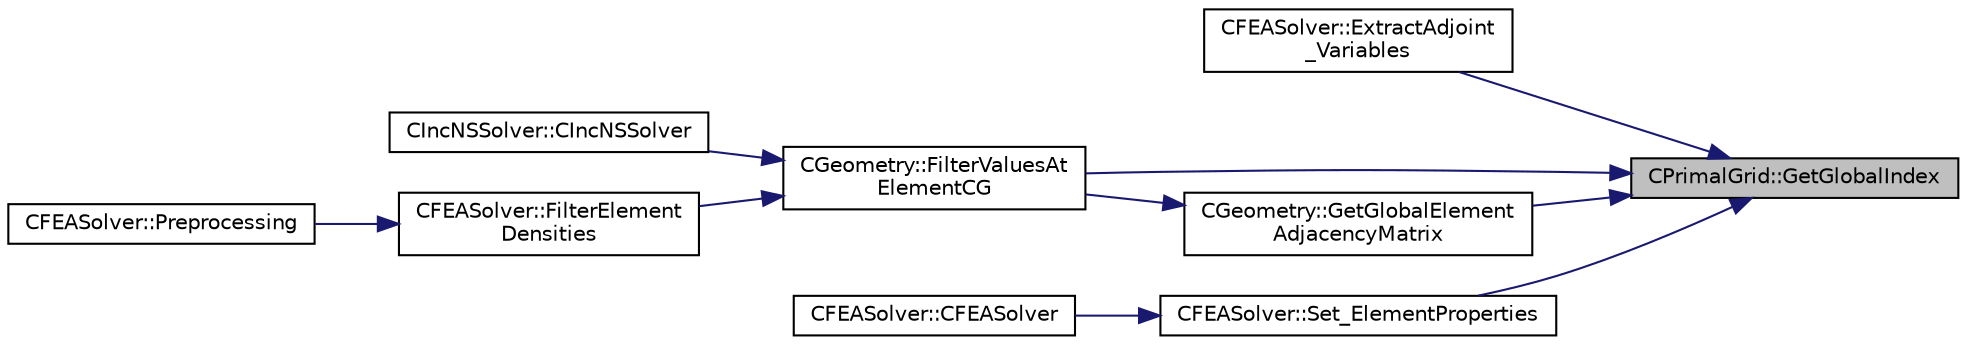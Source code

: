 digraph "CPrimalGrid::GetGlobalIndex"
{
 // LATEX_PDF_SIZE
  edge [fontname="Helvetica",fontsize="10",labelfontname="Helvetica",labelfontsize="10"];
  node [fontname="Helvetica",fontsize="10",shape=record];
  rankdir="RL";
  Node1 [label="CPrimalGrid::GetGlobalIndex",height=0.2,width=0.4,color="black", fillcolor="grey75", style="filled", fontcolor="black",tooltip="Get the element global index in a parallel computation."];
  Node1 -> Node2 [dir="back",color="midnightblue",fontsize="10",style="solid",fontname="Helvetica"];
  Node2 [label="CFEASolver::ExtractAdjoint\l_Variables",height=0.2,width=0.4,color="black", fillcolor="white", style="filled",URL="$classCFEASolver.html#a6dcdd292eefa3b65d98bfa524f56a274",tooltip="A virtual member."];
  Node1 -> Node3 [dir="back",color="midnightblue",fontsize="10",style="solid",fontname="Helvetica"];
  Node3 [label="CGeometry::FilterValuesAt\lElementCG",height=0.2,width=0.4,color="black", fillcolor="white", style="filled",URL="$classCGeometry.html#a286b6e2cc2011e9753a308a318a0611c",tooltip="Filter values given at the element CG by performing a weighted average over a radial neighbourhood."];
  Node3 -> Node4 [dir="back",color="midnightblue",fontsize="10",style="solid",fontname="Helvetica"];
  Node4 [label="CIncNSSolver::CIncNSSolver",height=0.2,width=0.4,color="black", fillcolor="white", style="filled",URL="$classCIncNSSolver.html#a82152ac7e91fb1c5c073d98a1f08e2aa",tooltip="Constructor of the class."];
  Node3 -> Node5 [dir="back",color="midnightblue",fontsize="10",style="solid",fontname="Helvetica"];
  Node5 [label="CFEASolver::FilterElement\lDensities",height=0.2,width=0.4,color="black", fillcolor="white", style="filled",URL="$classCFEASolver.html#a7e11c36921b2c146ca2fd7d1a0512ffd",tooltip="Filter the density field for topology optimization applications."];
  Node5 -> Node6 [dir="back",color="midnightblue",fontsize="10",style="solid",fontname="Helvetica"];
  Node6 [label="CFEASolver::Preprocessing",height=0.2,width=0.4,color="black", fillcolor="white", style="filled",URL="$classCFEASolver.html#a353159e003821dae0668dcfe7281bd68",tooltip="Set residuals to zero."];
  Node1 -> Node7 [dir="back",color="midnightblue",fontsize="10",style="solid",fontname="Helvetica"];
  Node7 [label="CGeometry::GetGlobalElement\lAdjacencyMatrix",height=0.2,width=0.4,color="black", fillcolor="white", style="filled",URL="$classCGeometry.html#a65e8021c9f7ecf79323ce9b88ab82e55",tooltip="Build the global (entire mesh!) adjacency matrix for the elements in compressed format...."];
  Node7 -> Node3 [dir="back",color="midnightblue",fontsize="10",style="solid",fontname="Helvetica"];
  Node1 -> Node8 [dir="back",color="midnightblue",fontsize="10",style="solid",fontname="Helvetica"];
  Node8 [label="CFEASolver::Set_ElementProperties",height=0.2,width=0.4,color="black", fillcolor="white", style="filled",URL="$classCFEASolver.html#a30646a552a50f0361d80ba99149eeff1",tooltip="Set container of element properties."];
  Node8 -> Node9 [dir="back",color="midnightblue",fontsize="10",style="solid",fontname="Helvetica"];
  Node9 [label="CFEASolver::CFEASolver",height=0.2,width=0.4,color="black", fillcolor="white", style="filled",URL="$classCFEASolver.html#a1d4c7d17d9c7143d3079fc78fae1599d",tooltip=" "];
}
